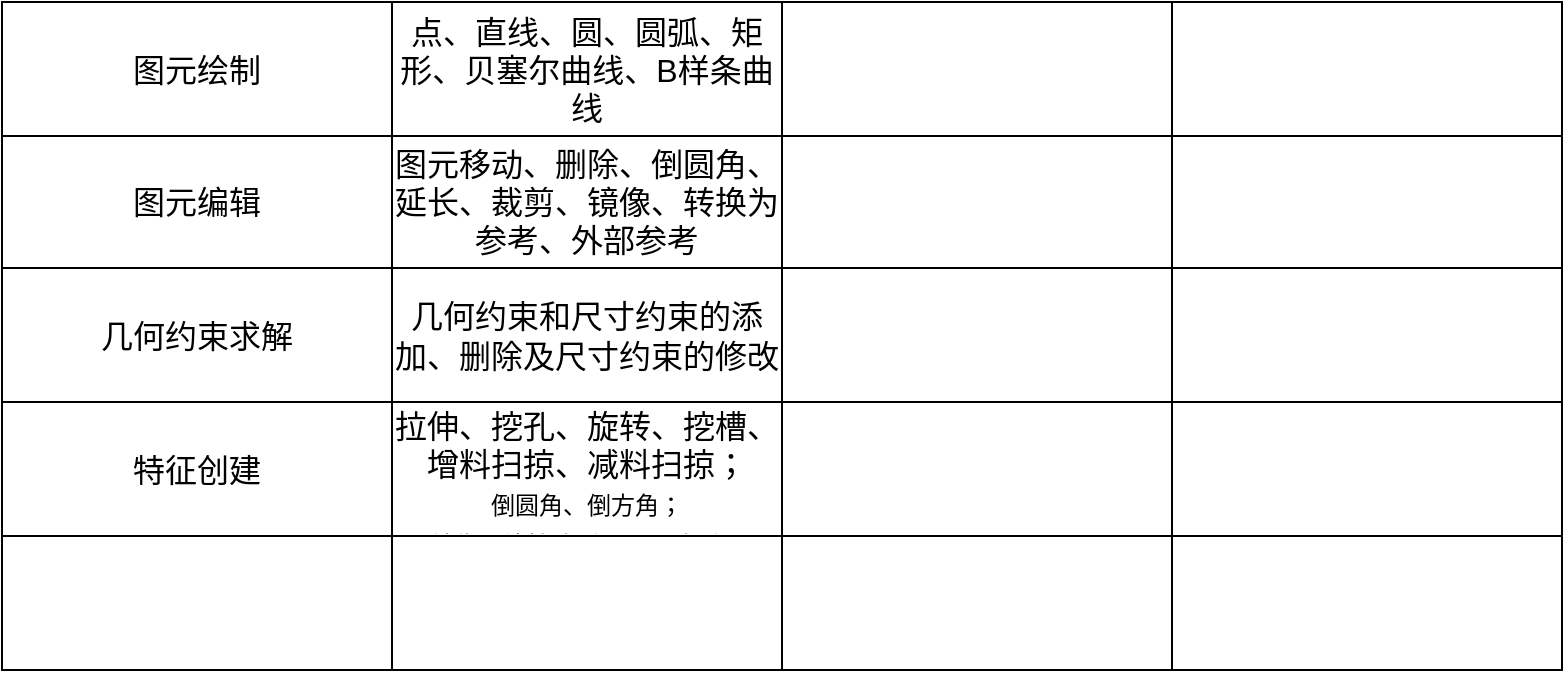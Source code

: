 <mxfile version="20.8.22" type="github">
  <diagram name="Page-1" id="bd83a815-5ea8-2e97-e5ec-87c9f400f2fa">
    <mxGraphModel dx="1050" dy="580" grid="1" gridSize="10" guides="1" tooltips="1" connect="1" arrows="1" fold="1" page="1" pageScale="1.5" pageWidth="1169" pageHeight="826" background="none" math="0" shadow="0">
      <root>
        <mxCell id="0" style=";html=1;" />
        <mxCell id="1" style=";html=1;" parent="0" />
        <mxCell id="ouyrmpoxjVuPYAmFfbhM-14" value="" style="shape=table;startSize=0;container=1;collapsible=0;childLayout=tableLayout;fontSize=16;rounded=1;" vertex="1" parent="1">
          <mxGeometry x="260" y="140" width="780" height="334" as="geometry" />
        </mxCell>
        <mxCell id="ouyrmpoxjVuPYAmFfbhM-15" value="" style="shape=tableRow;horizontal=0;startSize=0;swimlaneHead=0;swimlaneBody=0;strokeColor=inherit;top=0;left=0;bottom=0;right=0;collapsible=0;dropTarget=0;fillColor=none;points=[[0,0.5],[1,0.5]];portConstraint=eastwest;fontSize=16;rounded=1;" vertex="1" parent="ouyrmpoxjVuPYAmFfbhM-14">
          <mxGeometry width="780" height="67" as="geometry" />
        </mxCell>
        <mxCell id="ouyrmpoxjVuPYAmFfbhM-16" value="图元绘制" style="shape=partialRectangle;html=1;whiteSpace=wrap;connectable=0;strokeColor=inherit;overflow=hidden;fillColor=none;top=0;left=0;bottom=0;right=0;pointerEvents=1;fontSize=16;rounded=1;" vertex="1" parent="ouyrmpoxjVuPYAmFfbhM-15">
          <mxGeometry width="195" height="67" as="geometry">
            <mxRectangle width="195" height="67" as="alternateBounds" />
          </mxGeometry>
        </mxCell>
        <mxCell id="ouyrmpoxjVuPYAmFfbhM-27" value="点、直线、圆、圆弧、矩形、贝塞尔曲线、B样条曲线" style="shape=partialRectangle;html=1;whiteSpace=wrap;connectable=0;strokeColor=inherit;overflow=hidden;fillColor=none;top=0;left=0;bottom=0;right=0;pointerEvents=1;fontSize=16;rounded=1;" vertex="1" parent="ouyrmpoxjVuPYAmFfbhM-15">
          <mxGeometry x="195" width="195" height="67" as="geometry">
            <mxRectangle width="195" height="67" as="alternateBounds" />
          </mxGeometry>
        </mxCell>
        <mxCell id="ouyrmpoxjVuPYAmFfbhM-17" value="" style="shape=partialRectangle;html=1;whiteSpace=wrap;connectable=0;strokeColor=inherit;overflow=hidden;fillColor=none;top=0;left=0;bottom=0;right=0;pointerEvents=1;fontSize=16;rounded=1;" vertex="1" parent="ouyrmpoxjVuPYAmFfbhM-15">
          <mxGeometry x="390" width="195" height="67" as="geometry">
            <mxRectangle width="195" height="67" as="alternateBounds" />
          </mxGeometry>
        </mxCell>
        <mxCell id="ouyrmpoxjVuPYAmFfbhM-18" value="" style="shape=partialRectangle;html=1;whiteSpace=wrap;connectable=0;strokeColor=inherit;overflow=hidden;fillColor=none;top=0;left=0;bottom=0;right=0;pointerEvents=1;fontSize=16;rounded=1;" vertex="1" parent="ouyrmpoxjVuPYAmFfbhM-15">
          <mxGeometry x="585" width="195" height="67" as="geometry">
            <mxRectangle width="195" height="67" as="alternateBounds" />
          </mxGeometry>
        </mxCell>
        <mxCell id="ouyrmpoxjVuPYAmFfbhM-19" value="" style="shape=tableRow;horizontal=0;startSize=0;swimlaneHead=0;swimlaneBody=0;strokeColor=inherit;top=0;left=0;bottom=0;right=0;collapsible=0;dropTarget=0;fillColor=none;points=[[0,0.5],[1,0.5]];portConstraint=eastwest;fontSize=16;rounded=1;" vertex="1" parent="ouyrmpoxjVuPYAmFfbhM-14">
          <mxGeometry y="67" width="780" height="66" as="geometry" />
        </mxCell>
        <mxCell id="ouyrmpoxjVuPYAmFfbhM-20" value="图元编辑" style="shape=partialRectangle;html=1;whiteSpace=wrap;connectable=0;strokeColor=inherit;overflow=hidden;fillColor=none;top=0;left=0;bottom=0;right=0;pointerEvents=1;fontSize=16;rounded=1;" vertex="1" parent="ouyrmpoxjVuPYAmFfbhM-19">
          <mxGeometry width="195" height="66" as="geometry">
            <mxRectangle width="195" height="66" as="alternateBounds" />
          </mxGeometry>
        </mxCell>
        <mxCell id="ouyrmpoxjVuPYAmFfbhM-28" value="图元移动、删除、倒圆角、延长、裁剪、镜像、转换为参考、外部参考" style="shape=partialRectangle;html=1;whiteSpace=wrap;connectable=0;strokeColor=inherit;overflow=hidden;fillColor=none;top=0;left=0;bottom=0;right=0;pointerEvents=1;fontSize=16;rounded=1;" vertex="1" parent="ouyrmpoxjVuPYAmFfbhM-19">
          <mxGeometry x="195" width="195" height="66" as="geometry">
            <mxRectangle width="195" height="66" as="alternateBounds" />
          </mxGeometry>
        </mxCell>
        <mxCell id="ouyrmpoxjVuPYAmFfbhM-21" value="" style="shape=partialRectangle;html=1;whiteSpace=wrap;connectable=0;strokeColor=inherit;overflow=hidden;fillColor=none;top=0;left=0;bottom=0;right=0;pointerEvents=1;fontSize=16;rounded=1;" vertex="1" parent="ouyrmpoxjVuPYAmFfbhM-19">
          <mxGeometry x="390" width="195" height="66" as="geometry">
            <mxRectangle width="195" height="66" as="alternateBounds" />
          </mxGeometry>
        </mxCell>
        <mxCell id="ouyrmpoxjVuPYAmFfbhM-22" value="" style="shape=partialRectangle;html=1;whiteSpace=wrap;connectable=0;strokeColor=inherit;overflow=hidden;fillColor=none;top=0;left=0;bottom=0;right=0;pointerEvents=1;fontSize=16;rounded=1;" vertex="1" parent="ouyrmpoxjVuPYAmFfbhM-19">
          <mxGeometry x="585" width="195" height="66" as="geometry">
            <mxRectangle width="195" height="66" as="alternateBounds" />
          </mxGeometry>
        </mxCell>
        <mxCell id="ouyrmpoxjVuPYAmFfbhM-23" value="" style="shape=tableRow;horizontal=0;startSize=0;swimlaneHead=0;swimlaneBody=0;strokeColor=inherit;top=0;left=0;bottom=0;right=0;collapsible=0;dropTarget=0;fillColor=none;points=[[0,0.5],[1,0.5]];portConstraint=eastwest;fontSize=16;rounded=1;" vertex="1" parent="ouyrmpoxjVuPYAmFfbhM-14">
          <mxGeometry y="133" width="780" height="67" as="geometry" />
        </mxCell>
        <mxCell id="ouyrmpoxjVuPYAmFfbhM-24" value="几何约束求解" style="shape=partialRectangle;html=1;whiteSpace=wrap;connectable=0;strokeColor=inherit;overflow=hidden;fillColor=none;top=0;left=0;bottom=0;right=0;pointerEvents=1;fontSize=16;rounded=1;" vertex="1" parent="ouyrmpoxjVuPYAmFfbhM-23">
          <mxGeometry width="195" height="67" as="geometry">
            <mxRectangle width="195" height="67" as="alternateBounds" />
          </mxGeometry>
        </mxCell>
        <mxCell id="ouyrmpoxjVuPYAmFfbhM-29" value="几何约束和尺寸约束的添加、删除及尺寸约束的修改" style="shape=partialRectangle;html=1;whiteSpace=wrap;connectable=0;strokeColor=inherit;overflow=hidden;fillColor=none;top=0;left=0;bottom=0;right=0;pointerEvents=1;fontSize=16;rounded=1;" vertex="1" parent="ouyrmpoxjVuPYAmFfbhM-23">
          <mxGeometry x="195" width="195" height="67" as="geometry">
            <mxRectangle width="195" height="67" as="alternateBounds" />
          </mxGeometry>
        </mxCell>
        <mxCell id="ouyrmpoxjVuPYAmFfbhM-25" value="" style="shape=partialRectangle;html=1;whiteSpace=wrap;connectable=0;strokeColor=inherit;overflow=hidden;fillColor=none;top=0;left=0;bottom=0;right=0;pointerEvents=1;fontSize=16;rounded=1;" vertex="1" parent="ouyrmpoxjVuPYAmFfbhM-23">
          <mxGeometry x="390" width="195" height="67" as="geometry">
            <mxRectangle width="195" height="67" as="alternateBounds" />
          </mxGeometry>
        </mxCell>
        <mxCell id="ouyrmpoxjVuPYAmFfbhM-26" value="" style="shape=partialRectangle;html=1;whiteSpace=wrap;connectable=0;strokeColor=inherit;overflow=hidden;fillColor=none;top=0;left=0;bottom=0;right=0;pointerEvents=1;fontSize=16;rounded=1;" vertex="1" parent="ouyrmpoxjVuPYAmFfbhM-23">
          <mxGeometry x="585" width="195" height="67" as="geometry">
            <mxRectangle width="195" height="67" as="alternateBounds" />
          </mxGeometry>
        </mxCell>
        <mxCell id="ouyrmpoxjVuPYAmFfbhM-30" style="shape=tableRow;horizontal=0;startSize=0;swimlaneHead=0;swimlaneBody=0;strokeColor=inherit;top=0;left=0;bottom=0;right=0;collapsible=0;dropTarget=0;fillColor=none;points=[[0,0.5],[1,0.5]];portConstraint=eastwest;fontSize=16;rounded=1;" vertex="1" parent="ouyrmpoxjVuPYAmFfbhM-14">
          <mxGeometry y="200" width="780" height="67" as="geometry" />
        </mxCell>
        <mxCell id="ouyrmpoxjVuPYAmFfbhM-31" value="特征创建" style="shape=partialRectangle;html=1;whiteSpace=wrap;connectable=0;strokeColor=inherit;overflow=hidden;fillColor=none;top=0;left=0;bottom=0;right=0;pointerEvents=1;fontSize=16;rounded=1;" vertex="1" parent="ouyrmpoxjVuPYAmFfbhM-30">
          <mxGeometry width="195" height="67" as="geometry">
            <mxRectangle width="195" height="67" as="alternateBounds" />
          </mxGeometry>
        </mxCell>
        <mxCell id="ouyrmpoxjVuPYAmFfbhM-32" value="拉伸、挖孔、旋转、挖槽、增料扫掠、减料扫掠；&lt;br style=&quot;border-color: var(--border-color); font-size: 12px;&quot;&gt;&lt;span style=&quot;font-size: 12px;&quot;&gt;倒圆角、倒方角；&lt;/span&gt;&lt;br style=&quot;border-color: var(--border-color); font-size: 12px;&quot;&gt;&lt;span style=&quot;font-size: 12px;&quot;&gt;镜像、线性阵列、圆形阵列；&lt;/span&gt;" style="shape=partialRectangle;html=1;whiteSpace=wrap;connectable=0;strokeColor=inherit;overflow=hidden;fillColor=none;top=0;left=0;bottom=0;right=0;pointerEvents=1;fontSize=16;rounded=1;" vertex="1" parent="ouyrmpoxjVuPYAmFfbhM-30">
          <mxGeometry x="195" width="195" height="67" as="geometry">
            <mxRectangle width="195" height="67" as="alternateBounds" />
          </mxGeometry>
        </mxCell>
        <mxCell id="ouyrmpoxjVuPYAmFfbhM-33" style="shape=partialRectangle;html=1;whiteSpace=wrap;connectable=0;strokeColor=inherit;overflow=hidden;fillColor=none;top=0;left=0;bottom=0;right=0;pointerEvents=1;fontSize=16;rounded=1;" vertex="1" parent="ouyrmpoxjVuPYAmFfbhM-30">
          <mxGeometry x="390" width="195" height="67" as="geometry">
            <mxRectangle width="195" height="67" as="alternateBounds" />
          </mxGeometry>
        </mxCell>
        <mxCell id="ouyrmpoxjVuPYAmFfbhM-34" style="shape=partialRectangle;html=1;whiteSpace=wrap;connectable=0;strokeColor=inherit;overflow=hidden;fillColor=none;top=0;left=0;bottom=0;right=0;pointerEvents=1;fontSize=16;rounded=1;" vertex="1" parent="ouyrmpoxjVuPYAmFfbhM-30">
          <mxGeometry x="585" width="195" height="67" as="geometry">
            <mxRectangle width="195" height="67" as="alternateBounds" />
          </mxGeometry>
        </mxCell>
        <mxCell id="ouyrmpoxjVuPYAmFfbhM-35" style="shape=tableRow;horizontal=0;startSize=0;swimlaneHead=0;swimlaneBody=0;strokeColor=inherit;top=0;left=0;bottom=0;right=0;collapsible=0;dropTarget=0;fillColor=none;points=[[0,0.5],[1,0.5]];portConstraint=eastwest;fontSize=16;rounded=1;" vertex="1" parent="ouyrmpoxjVuPYAmFfbhM-14">
          <mxGeometry y="267" width="780" height="67" as="geometry" />
        </mxCell>
        <mxCell id="ouyrmpoxjVuPYAmFfbhM-36" style="shape=partialRectangle;html=1;whiteSpace=wrap;connectable=0;strokeColor=inherit;overflow=hidden;fillColor=none;top=0;left=0;bottom=0;right=0;pointerEvents=1;fontSize=16;rounded=1;" vertex="1" parent="ouyrmpoxjVuPYAmFfbhM-35">
          <mxGeometry width="195" height="67" as="geometry">
            <mxRectangle width="195" height="67" as="alternateBounds" />
          </mxGeometry>
        </mxCell>
        <mxCell id="ouyrmpoxjVuPYAmFfbhM-37" style="shape=partialRectangle;html=1;whiteSpace=wrap;connectable=0;strokeColor=inherit;overflow=hidden;fillColor=none;top=0;left=0;bottom=0;right=0;pointerEvents=1;fontSize=16;rounded=1;" vertex="1" parent="ouyrmpoxjVuPYAmFfbhM-35">
          <mxGeometry x="195" width="195" height="67" as="geometry">
            <mxRectangle width="195" height="67" as="alternateBounds" />
          </mxGeometry>
        </mxCell>
        <mxCell id="ouyrmpoxjVuPYAmFfbhM-38" style="shape=partialRectangle;html=1;whiteSpace=wrap;connectable=0;strokeColor=inherit;overflow=hidden;fillColor=none;top=0;left=0;bottom=0;right=0;pointerEvents=1;fontSize=16;rounded=1;" vertex="1" parent="ouyrmpoxjVuPYAmFfbhM-35">
          <mxGeometry x="390" width="195" height="67" as="geometry">
            <mxRectangle width="195" height="67" as="alternateBounds" />
          </mxGeometry>
        </mxCell>
        <mxCell id="ouyrmpoxjVuPYAmFfbhM-39" style="shape=partialRectangle;html=1;whiteSpace=wrap;connectable=0;strokeColor=inherit;overflow=hidden;fillColor=none;top=0;left=0;bottom=0;right=0;pointerEvents=1;fontSize=16;rounded=1;" vertex="1" parent="ouyrmpoxjVuPYAmFfbhM-35">
          <mxGeometry x="585" width="195" height="67" as="geometry">
            <mxRectangle width="195" height="67" as="alternateBounds" />
          </mxGeometry>
        </mxCell>
      </root>
    </mxGraphModel>
  </diagram>
</mxfile>
